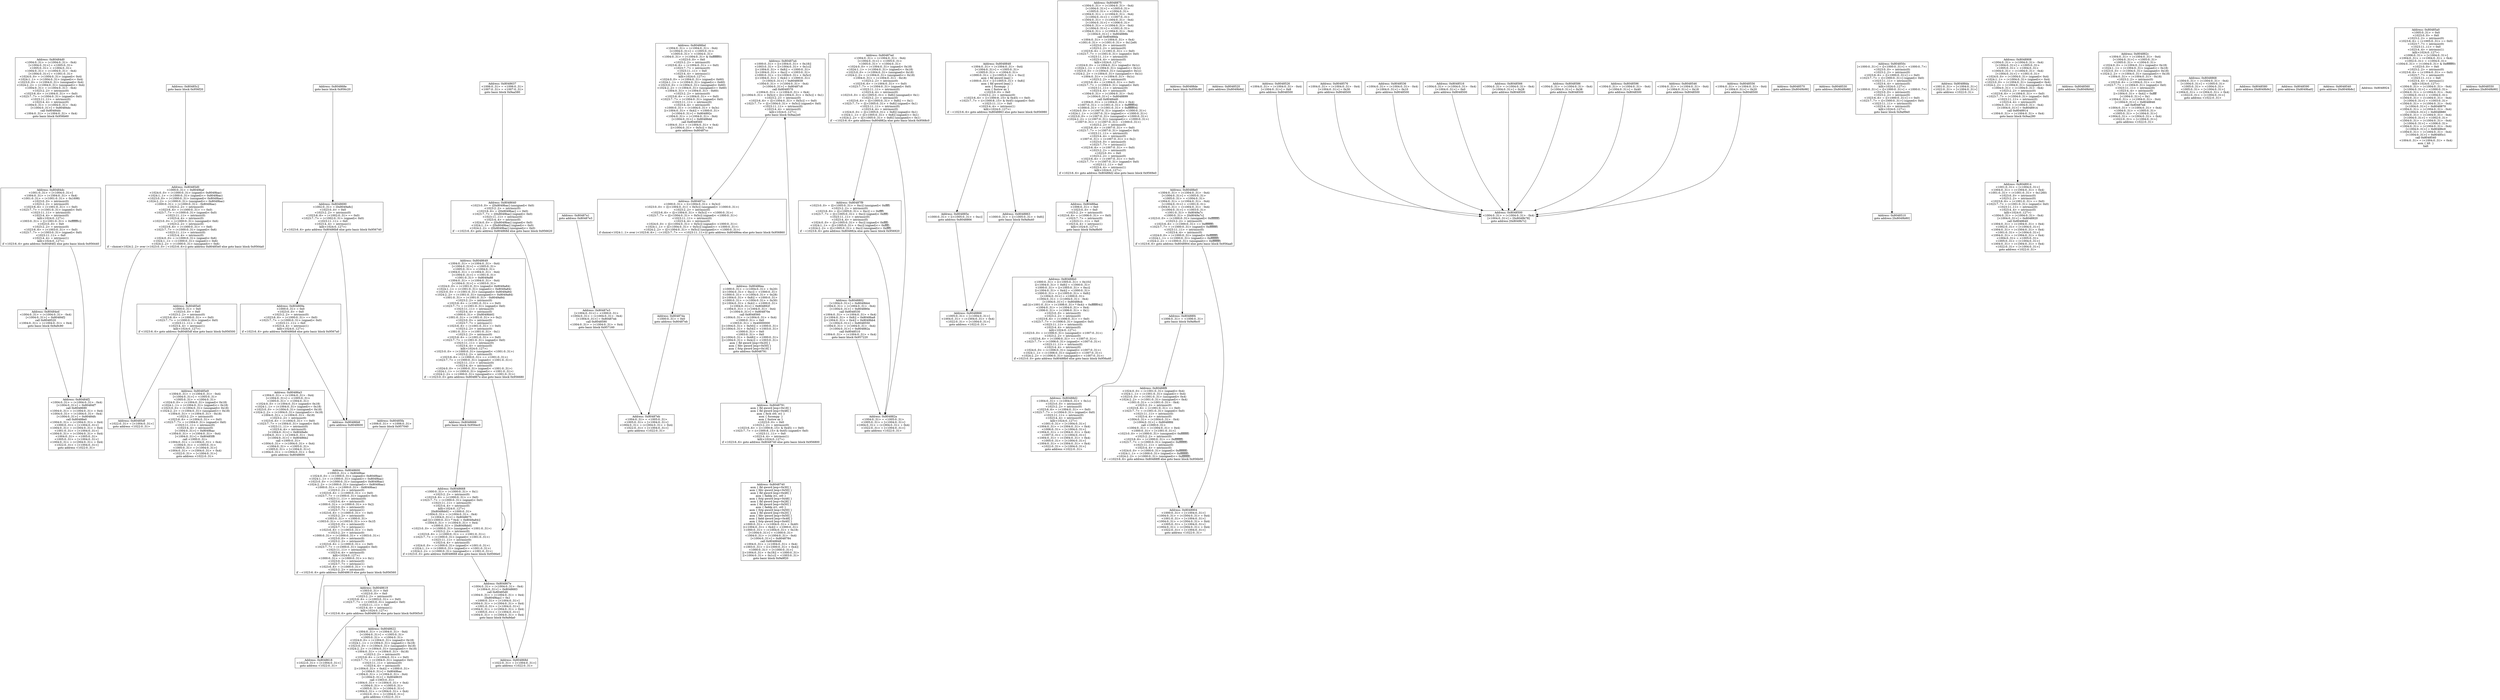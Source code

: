 digraph Program0x947830 {
basicBlock0x9563e0 [shape=box,label="Address: 0x80484d0\n<1004:0..31> = (<1004:0..31> - 0x4)\n[<1004:0..31>] = <1005:0..31>\n<1005:0..31> = <1004:0..31>\n<1004:0..31> = (<1004:0..31> - 0x4)\n[<1004:0..31>] = <1001:0..31>\n<1024:0..0> = (<1004:0..31> (signed)< 0x4)\n<1024:1..1> = (<1004:0..31> (signed)<= 0x4)\n<1023:0..0> = (<1004:0..31> (unsigned)< 0x4)\n<1024:2..2> = (<1004:0..31> (unsigned)<= 0x4)\n<1004:0..31> = (<1004:0..31> - 0x4)\n<1023:2..2> = intrinsic(0)\n<1023:6..6> = (<1004:0..31> == 0x0)\n<1023:7..7> = (<1004:0..31> (signed)< 0x0)\n<1023:11..11> = intrinsic(0)\n<1023:4..4> = intrinsic(0)\n<1004:0..31> = (<1004:0..31> - 0x4)\n[<1004:0..31>] = 0x80484dc\ncall 0x80484dc\n<1004:0..31> = (<1004:0..31> + 0x4)\ngoto basic block 0x956b60\n"];
basicBlock0x956440 [shape=box,label="Address: 0x80484ed\n<1004:0..31> = (<1004:0..31> - 0x4)\n[<1004:0..31>] = 0x80484f2\ncall 0x8048520\n<1004:0..31> = (<1004:0..31> + 0x4)\ngoto basic block 0x9a9c80\n"];
basicBlock0x9564a0 [shape=box,label="Address: 0x80485df\n<1022:0..31> = [<1004:0..31>]\ngoto address <1022:0..31>\n"];
basicBlock0x956500 [shape=box,label="Address: 0x80485e9\n<1004:0..31> = (<1004:0..31> - 0x4)\n[<1004:0..31>] = <1005:0..31>\n<1005:0..31> = <1004:0..31>\n<1024:0..0> = (<1004:0..31> (signed)< 0x18)\n<1024:1..1> = (<1004:0..31> (signed)<= 0x18)\n<1023:0..0> = (<1004:0..31> (unsigned)< 0x18)\n<1024:2..2> = (<1004:0..31> (unsigned)<= 0x18)\n<1004:0..31> = (<1004:0..31> - 0x18)\n<1023:2..2> = intrinsic(0)\n<1023:6..6> = (<1004:0..31> == 0x0)\n<1023:7..7> = (<1004:0..31> (signed)< 0x0)\n<1023:11..11> = intrinsic(0)\n<1023:4..4> = intrinsic(0)\n[<1004:0..31>] = 0x8049bac\n<1004:0..31> = (<1004:0..31> - 0x4)\n[<1004:0..31>] = 0x80485f8\ncall <1000:0..31>\n<1004:0..31> = (<1004:0..31> + 0x4)\n<1004:0..31> = <1005:0..31>\n<1005:0..31> = [<1004:0..31>]\n<1004:0..31> = (<1004:0..31> + 0x4)\n<1022:0..31> = [<1004:0..31>]\ngoto address <1022:0..31>\n"];
basicBlock0x956560 [shape=box,label="Address: 0x8048618\n<1022:0..31> = [<1004:0..31>]\ngoto address <1022:0..31>\n"];
basicBlock0x9565c0 [shape=box,label="Address: 0x8048622\n<1004:0..31> = (<1004:0..31> - 0x4)\n[<1004:0..31>] = <1005:0..31>\n<1005:0..31> = <1004:0..31>\n<1024:0..0> = (<1004:0..31> (signed)< 0x18)\n<1024:1..1> = (<1004:0..31> (signed)<= 0x18)\n<1023:0..0> = (<1004:0..31> (unsigned)< 0x18)\n<1024:2..2> = (<1004:0..31> (unsigned)<= 0x18)\n<1004:0..31> = (<1004:0..31> - 0x18)\n<1023:2..2> = intrinsic(0)\n<1023:6..6> = (<1004:0..31> == 0x0)\n<1023:7..7> = (<1004:0..31> (signed)< 0x0)\n<1023:11..11> = intrinsic(0)\n<1023:4..4> = intrinsic(0)\n[(<1004:0..31> + 0x4)] = <1000:0..31>\n[<1004:0..31>] = 0x8049bac\n<1004:0..31> = (<1004:0..31> - 0x4)\n[<1004:0..31>] = 0x8048635\ncall <1003:0..31>\n<1004:0..31> = (<1004:0..31> + 0x4)\n<1004:0..31> = <1005:0..31>\n<1005:0..31> = [<1004:0..31>]\n<1004:0..31> = (<1004:0..31> + 0x4)\n<1022:0..31> = [<1004:0..31>]\ngoto address <1022:0..31>\n"];
basicBlock0x956620 [shape=box,label="Address: 0x8048649\n<1004:0..31> = (<1004:0..31> - 0x4)\n[<1004:0..31>] = <1005:0..31>\n<1005:0..31> = <1004:0..31>\n<1004:0..31> = (<1004:0..31> - 0x4)\n[<1004:0..31>] = <1001:0..31>\n<1001:0..31> = 0x8049a88\n<1004:0..31> = (<1004:0..31> - 0x4)\n[<1004:0..31>] = <1003:0..31>\n<1024:0..0> = (<1001:0..31> (signed)< 0x8049a84)\n<1024:1..1> = (<1001:0..31> (signed)<= 0x8049a84)\n<1023:0..0> = (<1001:0..31> (unsigned)< 0x8049a84)\n<1024:2..2> = (<1001:0..31> (unsigned)<= 0x8049a84)\n<1001:0..31> = (<1001:0..31> - 0x8049a84)\n<1023:2..2> = intrinsic(0)\n<1023:6..6> = (<1001:0..31> == 0x0)\n<1023:7..7> = (<1001:0..31> (signed)< 0x0)\n<1023:11..11> = intrinsic(0)\n<1023:4..4> = intrinsic(0)\n<1000:0..31> = [0x8049bb0]\n<1001:0..31> = (<1001:0..31> >> 0x2)\n<1023:0..0> = intrinsic(0)\n<1023:7..7> = intrinsic(1)\n<1023:6..6> = (<1001:0..31> == 0x0)\n<1023:2..2> = intrinsic(0)\n<1001:0..31> = (<1001:0..31> - 0x1)\n<1023:2..2> = intrinsic(0)\n<1023:6..6> = (<1001:0..31> == 0x0)\n<1023:7..7> = (<1001:0..31> (signed)< 0x0)\n<1023:11..11> = intrinsic(0)\n<1023:4..4> = intrinsic(0)\nkill(<1024:0..127>)\n<1023:0..0> = (<1000:0..31> (unsigned)< <1001:0..31>)\n<1023:2..2> = intrinsic(0)\n<1023:6..6> = (<1000:0..31> == <1001:0..31>)\n<1023:7..7> = (<1000:0..31> (signed)< <1001:0..31>)\n<1023:11..11> = intrinsic(0)\n<1023:4..4> = intrinsic(0)\n<1024:0..0> = (<1000:0..31> (signed)< <1001:0..31>)\n<1024:1..1> = (<1000:0..31> (signed)<= <1001:0..31>)\n<1024:2..2> = (<1000:0..31> (unsigned)<= <1001:0..31>)\nif ~<1023:0..0> goto address 0x804867e else goto basic block 0x956680\n"];
basicBlock0x956680 [shape=box,label="Address: 0x8048666\ngoto basic block 0x956ec0\n"];
basicBlock0x9566e0 [shape=box,label="Address: 0x804867e\n<1004:0..31> = (<1004:0..31> - 0x4)\n[<1004:0..31>] = 0x8048683\ncall 0x80485d0\n<1004:0..31> = (<1004:0..31> + 0x4)\n[0x8049bac] = 0x1\n<1000:0..31> = [<1004:0..31>]\n<1004:0..31> = (<1004:0..31> + 0x4)\n<1001:0..31> = [<1004:0..31>]\n<1004:0..31> = (<1004:0..31> + 0x4)\n<1005:0..31> = [<1004:0..31>]\n<1004:0..31> = (<1004:0..31> + 0x4)\ngoto basic block 0x9a9da0\n"];
basicBlock0x956740 [shape=box,label="Address: 0x804869a\n<1000:0..31> = 0x0\n<1023:0..0> = 0x0\n<1023:2..2> = intrinsic(0)\n<1023:6..6> = (<1000:0..31> == 0x0)\n<1023:7..7> = (<1000:0..31> (signed)< 0x0)\n<1023:11..11> = 0x0\n<1023:4..4> = intrinsic(1)\nkill(<1024:0..127>)\nif <1023:6..6> goto address 0x80486b8 else goto basic block 0x9567a0\n"];
basicBlock0x9567a0 [shape=box,label="Address: 0x80486a3\n<1004:0..31> = (<1004:0..31> - 0x4)\n[<1004:0..31>] = <1005:0..31>\n<1005:0..31> = <1004:0..31>\n<1024:0..0> = (<1004:0..31> (signed)< 0x18)\n<1024:1..1> = (<1004:0..31> (signed)<= 0x18)\n<1023:0..0> = (<1004:0..31> (unsigned)< 0x18)\n<1024:2..2> = (<1004:0..31> (unsigned)<= 0x18)\n<1004:0..31> = (<1004:0..31> - 0x18)\n<1023:2..2> = intrinsic(0)\n<1023:6..6> = (<1004:0..31> == 0x0)\n<1023:7..7> = (<1004:0..31> (signed)< 0x0)\n<1023:11..11> = intrinsic(0)\n<1023:4..4> = intrinsic(0)\n[<1004:0..31>] = 0x8049a8c\n<1004:0..31> = (<1004:0..31> - 0x4)\n[<1004:0..31>] = 0x80486b2\ncall <1000:0..31>\n<1004:0..31> = (<1004:0..31> + 0x4)\n<1004:0..31> = <1005:0..31>\n<1005:0..31> = [<1004:0..31>]\n<1004:0..31> = (<1004:0..31> + 0x4)\ngoto address 0x8048600\n"];
basicBlock0x956800 [shape=box,label="Address: 0x80487a4\n<1000:0..31> = [(<1004:0..31> + 0x18)]\n<1003:0..31> = [(<1004:0..31> + 0x1c)]\n[(<1004:0..31> + 0x8)] = <1000:0..31>\n[(<1004:0..31> + 0xc)] = <1003:0..31>\n<1000:0..31> = [(<1004:0..31> + 0x5c)]\n[(<1004:0..31> + 0x4)] = <1000:0..31>\n[<1004:0..31>] = 0x8048939\n<1004:0..31> = (<1004:0..31> - 0x4)\n[<1004:0..31>] = 0x80487c8\ncall 0x8048570\n<1004:0..31> = (<1004:0..31> + 0x4)\n[(<1004:0..31> + 0x5c)] = ([(<1004:0..31> + 0x5c)] + 0x1)\n<1023:2..2> = intrinsic(0)\n<1023:6..6> = ([(<1004:0..31> + 0x5c)] == 0x0)\n<1023:7..7> = ([(<1004:0..31> + 0x5c)] (signed)< 0x0)\n<1023:11..11> = intrinsic(0)\n<1023:4..4> = intrinsic(0)\nkill(<1024:0..127>)\ngoto basic block 0x9aa2e0\n"];
basicBlock0x956860 [shape=box,label="Address: 0x80487da\n<1000:0..31> = 0x0\ngoto address 0x80487eb\n"];
basicBlock0x9568c0 [shape=box,label="Address: 0x80487f9\n<1023:0..0> = ([(<1005:0..31> + 0xc)] (unsigned)< 0xffff)\n<1023:2..2> = intrinsic(0)\n<1023:6..6> = ([(<1005:0..31> + 0xc)] == 0xffff)\n<1023:7..7> = ([(<1005:0..31> + 0xc)] (signed)< 0xffff)\n<1023:11..11> = intrinsic(0)\n<1023:4..4> = intrinsic(0)\n<1024:0..0> = ([(<1005:0..31> + 0xc)] (signed)< 0xffff)\n<1024:1..1> = ([(<1005:0..31> + 0xc)] (signed)<= 0xffff)\n<1024:2..2> = ([(<1005:0..31> + 0xc)] (unsigned)<= 0xffff)\nif ~<1023:6..6> goto address 0x804882a else goto basic block 0x956920\n"];
basicBlock0x956920 [shape=box,label="Address: 0x8048802\n[<1004:0..31>] = 0x8049bb4\n<1004:0..31> = (<1004:0..31> - 0x4)\n[<1004:0..31>] = 0x804880e\ncall 0x8048530\n<1004:0..31> = (<1004:0..31> + 0x4)\n[(<1004:0..31> + 0x8)] = 0x8049ba8\n[(<1004:0..31> + 0x4)] = 0x8049bb4\n[<1004:0..31>] = 0x8048550\n<1004:0..31> = (<1004:0..31> - 0x4)\n[<1004:0..31>] = 0x804882a\ncall 0x8048510\n<1004:0..31> = (<1004:0..31> + 0x4)\ngoto basic block 0x957220\n"];
basicBlock0x956980 [shape=box,label="Address: 0x804885e\n<1000:0..31> = [(<1005:0..31> + 0xc)]\ngoto address 0x8048866\n"];
basicBlock0x9569e0 [shape=box,label="Address: 0x80488ae\n<1006:0..31> = 0x0\n<1023:0..0> = 0x0\n<1023:2..2> = intrinsic(0)\n<1023:6..6> = (<1006:0..31> == 0x0)\n<1023:7..7> = intrinsic(0)\n<1023:11..11> = 0x0\n<1023:4..4> = intrinsic(1)\nkill(<1024:0..127>)\ngoto basic block 0x9a9b00\n"];
basicBlock0x956a40 [shape=box,label="Address: 0x80488d2\n<1004:0..31> = (<1004:0..31> + 0x1c)\n<1023:0..0> = intrinsic(0)\n<1023:2..2> = intrinsic(0)\n<1023:6..6> = (<1004:0..31> == 0x0)\n<1023:7..7> = (<1004:0..31> (signed)< 0x0)\n<1023:11..11> = intrinsic(0)\n<1023:4..4> = intrinsic(0)\nkill(<1024:0..127>)\n<1001:0..31> = [<1004:0..31>]\n<1004:0..31> = (<1004:0..31> + 0x4)\n<1006:0..31> = [<1004:0..31>]\n<1004:0..31> = (<1004:0..31> + 0x4)\n<1007:0..31> = [<1004:0..31>]\n<1004:0..31> = (<1004:0..31> + 0x4)\n<1005:0..31> = [<1004:0..31>]\n<1004:0..31> = (<1004:0..31> + 0x4)\n<1022:0..31> = [<1004:0..31>]\ngoto address <1022:0..31>\n"];
basicBlock0x956aa0 [shape=box,label="Address: 0x80488f4\n<1006:0..31> = <1006:0..31>\ngoto basic block 0x9a9bc0\n"];
basicBlock0x956b00 [shape=box,label="Address: 0x8048904\n<1000:0..31> = [<1004:0..31>]\n<1004:0..31> = (<1004:0..31> + 0x4)\n<1001:0..31> = [<1004:0..31>]\n<1004:0..31> = (<1004:0..31> + 0x4)\n<1005:0..31> = [<1004:0..31>]\n<1004:0..31> = (<1004:0..31> + 0x4)\n<1022:0..31> = [<1004:0..31>]\ngoto address <1022:0..31>\n"];
basicBlock0x956b60 [shape=box,label="Address: 0x80484dc\n<1001:0..31> = [<1004:0..31>]\n<1004:0..31> = (<1004:0..31> + 0x4)\n<1001:0..31> = (<1001:0..31> + 0x1698)\n<1023:0..0> = intrinsic(0)\n<1023:2..2> = intrinsic(0)\n<1023:6..6> = (<1001:0..31> == 0x0)\n<1023:7..7> = (<1001:0..31> (signed)< 0x0)\n<1023:11..11> = intrinsic(0)\n<1023:4..4> = intrinsic(0)\nkill(<1024:0..127>)\n<1003:0..31> = [(<1001:0..31> + 0xfffffffc)]\n<1023:0..0> = 0x0\n<1023:2..2> = intrinsic(0)\n<1023:6..6> = (<1003:0..31> == 0x0)\n<1023:7..7> = (<1003:0..31> (signed)< 0x0)\n<1023:11..11> = 0x0\n<1023:4..4> = intrinsic(1)\nkill(<1024:0..127>)\nif <1023:6..6> goto address 0x80484f2 else goto basic block 0x956440\n"];
basicBlock0x956bc0 [shape=box,label="Address: 0x8048520\ngoto address [0x8049b84]\n"];
basicBlock0x956c20 [shape=box,label="Address: 0x8048690\n<1002:0..31> = [0x8049a8c]\n<1023:0..0> = 0x0\n<1023:2..2> = intrinsic(0)\n<1023:6..6> = (<1002:0..31> == 0x0)\n<1023:7..7> = (<1002:0..31> (signed)< 0x0)\n<1023:11..11> = 0x0\n<1023:4..4> = intrinsic(1)\nkill(<1024:0..127>)\nif <1023:6..6> goto address 0x80486b8 else goto basic block 0x956740\n"];
basicBlock0x956c80 [shape=box,label="Address: 0x80488e0\n<1004:0..31> = (<1004:0..31> - 0x4)\n[<1004:0..31>] = <1005:0..31>\n<1005:0..31> = <1004:0..31>\n<1004:0..31> = (<1004:0..31> - 0x4)\n[<1004:0..31>] = <1001:0..31>\n<1004:0..31> = (<1004:0..31> - 0x4)\n[<1004:0..31>] = <1003:0..31>\n<1001:0..31> = 0x8049a7c\n<1000:0..31> = [0x8049a7c]\n<1023:0..0> = (<1000:0..31> (unsigned)< 0xffffffff)\n<1023:2..2> = intrinsic(0)\n<1023:6..6> = (<1000:0..31> == 0xffffffff)\n<1023:7..7> = (<1000:0..31> (signed)< 0xffffffff)\n<1023:11..11> = intrinsic(0)\n<1023:4..4> = intrinsic(0)\n<1024:0..0> = (<1000:0..31> (signed)< 0xffffffff)\n<1024:1..1> = (<1000:0..31> (signed)<= 0xffffffff)\n<1024:2..2> = (<1000:0..31> (unsigned)<= 0xffffffff)\nif <1023:6..6> goto address 0x8048904 else goto basic block 0x956aa0\n"];
basicBlock0x956ce0 [shape=box,label="Address: 0x8048500\n<1004:0..31> = (<1004:0..31> - 0x4)\n[<1004:0..31>] = [0x8049b78]\ngoto address [0x8049b7c]\n"];
basicBlock0x956d40 [shape=box,label="Address: 0x80485e0\n<1000:0..31> = 0x0\n<1023:0..0> = 0x0\n<1023:2..2> = intrinsic(0)\n<1023:6..6> = (<1000:0..31> == 0x0)\n<1023:7..7> = (<1000:0..31> (signed)< 0x0)\n<1023:11..11> = 0x0\n<1023:4..4> = intrinsic(1)\nkill(<1024:0..127>)\nif <1023:6..6> goto address 0x80485df else goto basic block 0x956500\n"];
basicBlock0x956da0 [shape=box,label="Address: 0x80485fa\n<1006:0..31> = <1006:0..31>\ngoto basic block 0x957040\n"];
basicBlock0x956e00 [shape=box,label="Address: 0x8048619\n<1003:0..31> = 0x0\n<1023:0..0> = 0x0\n<1023:2..2> = intrinsic(0)\n<1023:6..6> = (<1003:0..31> == 0x0)\n<1023:7..7> = (<1003:0..31> (signed)< 0x0)\n<1023:11..11> = 0x0\n<1023:4..4> = intrinsic(1)\nkill(<1024:0..127>)\nif <1023:6..6> goto address 0x8048618 else goto basic block 0x9565c0\n"];
basicBlock0x956e60 [shape=box,label="Address: 0x8048637\n<1006:0..31> = <1006:0..31>\n<1007:0..31> = <1007:0..31>\ngoto basic block 0x9aa580\n"];
basicBlock0x956ec0 [shape=box,label="Address: 0x8048668\n<1000:0..31> = (<1000:0..31> + 0x1)\n<1023:2..2> = intrinsic(0)\n<1023:6..6> = (<1000:0..31> == 0x0)\n<1023:7..7> = (<1000:0..31> (signed)< 0x0)\n<1023:11..11> = intrinsic(0)\n<1023:4..4> = intrinsic(0)\nkill(<1024:0..127>)\n[0x8049bb0] = <1000:0..31>\n<1004:0..31> = (<1004:0..31> - 0x4)\n[<1004:0..31>] = 0x8048675\ncall [((<1000:0..31> * 0x4) + 0x8049a84)]\n<1004:0..31> = (<1004:0..31> + 0x4)\n<1000:0..31> = [0x8049bb0]\n<1023:0..0> = (<1000:0..31> (unsigned)< <1001:0..31>)\n<1023:2..2> = intrinsic(0)\n<1023:6..6> = (<1000:0..31> == <1001:0..31>)\n<1023:7..7> = (<1000:0..31> (signed)< <1001:0..31>)\n<1023:11..11> = intrinsic(0)\n<1023:4..4> = intrinsic(0)\n<1024:0..0> = (<1000:0..31> (signed)< <1001:0..31>)\n<1024:1..1> = (<1000:0..31> (signed)<= <1001:0..31>)\n<1024:2..2> = (<1000:0..31> (unsigned)<= <1001:0..31>)\nif <1023:0..0> goto address 0x8048668 else goto basic block 0x9566e0\n"];
basicBlock0x956f20 [shape=box,label="Address: 0x80485d0\n<1000:0..31> = 0x8049baf\n<1024:0..0> = (<1000:0..31> (signed)< 0x8049bac)\n<1024:1..1> = (<1000:0..31> (signed)<= 0x8049bac)\n<1023:0..0> = (<1000:0..31> (unsigned)< 0x8049bac)\n<1024:2..2> = (<1000:0..31> (unsigned)<= 0x8049bac)\n<1000:0..31> = (<1000:0..31> - 0x8049bac)\n<1023:2..2> = intrinsic(0)\n<1023:6..6> = (<1000:0..31> == 0x0)\n<1023:7..7> = (<1000:0..31> (signed)< 0x0)\n<1023:11..11> = intrinsic(0)\n<1023:4..4> = intrinsic(0)\n<1023:0..0> = (<1000:0..31> (unsigned)< 0x6)\n<1023:2..2> = intrinsic(0)\n<1023:6..6> = (<1000:0..31> == 0x6)\n<1023:7..7> = (<1000:0..31> (signed)< 0x6)\n<1023:11..11> = intrinsic(0)\n<1023:4..4> = intrinsic(0)\n<1024:0..0> = (<1000:0..31> (signed)< 0x6)\n<1024:1..1> = (<1000:0..31> (signed)<= 0x6)\n<1024:2..2> = (<1000:0..31> (unsigned)<= 0x6)\nif ~choice(<1024:2..2> over (<1023:0..0> | <1023:6..6>)) goto address 0x80485e0 else goto basic block 0x9564a0\n"];
basicBlock0x956f80 [shape=box,label="Address: 0x804868e\ngoto basic block 0x956c20\n"];
basicBlock0x956fe0 [shape=box,label="Address: 0x80486b8\ngoto address 0x8048600\n"];
basicBlock0x957040 [shape=box,label="Address: 0x8048600\n<1000:0..31> = 0x8049bac\n<1024:0..0> = (<1000:0..31> (signed)< 0x8049bac)\n<1024:1..1> = (<1000:0..31> (signed)<= 0x8049bac)\n<1023:0..0> = (<1000:0..31> (unsigned)< 0x8049bac)\n<1024:2..2> = (<1000:0..31> (unsigned)<= 0x8049bac)\n<1000:0..31> = (<1000:0..31> - 0x8049bac)\n<1023:2..2> = intrinsic(0)\n<1023:6..6> = (<1000:0..31> == 0x0)\n<1023:7..7> = (<1000:0..31> (signed)< 0x0)\n<1023:11..11> = intrinsic(0)\n<1023:4..4> = intrinsic(0)\n<1000:0..31> = (<1000:0..31> >> 0x2)\n<1023:0..0> = intrinsic(0)\n<1023:7..7> = intrinsic(1)\n<1023:6..6> = (<1000:0..31> == 0x0)\n<1023:2..2> = intrinsic(0)\n<1003:0..31> = <1000:0..31>\n<1003:0..31> = (<1003:0..31> >>> 0x1f)\n<1023:0..0> = intrinsic(0)\n<1023:7..7> = intrinsic(1)\n<1023:6..6> = (<1003:0..31> == 0x0)\n<1023:2..2> = intrinsic(0)\n<1000:0..31> = (<1000:0..31> + <1003:0..31>)\n<1023:0..0> = intrinsic(0)\n<1023:2..2> = intrinsic(0)\n<1023:6..6> = (<1000:0..31> == 0x0)\n<1023:7..7> = (<1000:0..31> (signed)< 0x0)\n<1023:11..11> = intrinsic(0)\n<1023:4..4> = intrinsic(0)\nkill(<1024:0..127>)\n<1000:0..31> = (<1000:0..31> >> 0x1)\n<1023:0..0> = intrinsic(0)\n<1023:7..7> = intrinsic(1)\n<1023:6..6> = (<1000:0..31> == 0x0)\n<1023:2..2> = intrinsic(0)\nif ~<1023:6..6> goto address 0x8048619 else goto basic block 0x956560\n"];
basicBlock0x9570a0 [shape=box,label="Address: 0x8048570\ngoto address [0x8049b98]\n"];
basicBlock0x957100 [shape=box,label="Address: 0x80486ea\n<1000:0..31> = (<1004:0..31> + 0x20)\n[(<1004:0..31> + 0xc)] = <1000:0..31>\n<1000:0..31> = (<1004:0..31> + 0x28)\n[(<1004:0..31> + 0x8)] = <1000:0..31>\n<1000:0..31> = (<1004:0..31> + 0x30)\n[(<1004:0..31> + 0x4)] = <1000:0..31>\n[<1004:0..31>] = 0x804892f\n<1004:0..31> = (<1004:0..31> - 0x4)\n[<1004:0..31>] = 0x804870e\ncall 0x8048560\n<1004:0..31> = (<1004:0..31> + 0x4)\n<1000:0..31> = 0x0\n<1003:0..31> = 0x40000000\n[(<1004:0..31> + 0x50)] = <1000:0..31>\n[(<1004:0..31> + 0x54)] = <1003:0..31>\n<1000:0..31> = 0x0\n<1003:0..31> = 0x0\n[(<1004:0..31> + 0x48)] = <1000:0..31>\n[(<1004:0..31> + 0x4c)] = <1003:0..31>\nasm { fld qword [esp+0x20] }\nasm { fdiv qword [esp+0x50] }\nasm { fstp qword [esp+0x18] }\ngoto address 0x8048791\n"];
basicBlock0x957160 [shape=box,label="Address: 0x80487eb\n<1004:0..31> = <1005:0..31>\n<1005:0..31> = [<1004:0..31>]\n<1004:0..31> = (<1004:0..31> + 0x4)\n<1022:0..31> = [<1004:0..31>]\ngoto address <1022:0..31>\n"];
basicBlock0x9571c0 [shape=box,label="Address: 0x80487e1\ngoto address 0x80487e3\n"];
basicBlock0x957220 [shape=box,label="Address: 0x804882a\n<1004:0..31> = <1005:0..31>\n<1005:0..31> = [<1004:0..31>]\n<1004:0..31> = (<1004:0..31> + 0x4)\n<1022:0..31> = [<1004:0..31>]\ngoto address <1022:0..31>\n"];
basicBlock0x957280 [shape=box,label="Address: 0x8048530\ngoto address [0x8049b88]\n"];
basicBlock0x9a99e0 [shape=box,label="Address: 0x8048510\ngoto address [0x8049b80]\n"];
basicBlock0x9a9a40 [shape=box,label="Address: 0x8048866\n<1005:0..31> = [<1004:0..31>]\n<1004:0..31> = (<1004:0..31> + 0x4)\n<1022:0..31> = [<1004:0..31>]\ngoto address <1022:0..31>\n"];
basicBlock0x9a9aa0 [shape=box,label="Address: 0x8048863\n<1000:0..31> = [(<1005:0..31> + 0x8)]\ngoto basic block 0x9a9a40\n"];
basicBlock0x9a9b00 [shape=box,label="Address: 0x80488b0\n<1000:0..31> = [(<1005:0..31> + 0x10)]\n[(<1004:0..31> + 0x8)] = <1000:0..31>\n<1000:0..31> = [(<1005:0..31> + 0xc)]\n[(<1004:0..31> + 0x4)] = <1000:0..31>\n<1000:0..31> = [(<1005:0..31> + 0x8)]\n[<1004:0..31>] = <1000:0..31>\n<1004:0..31> = (<1004:0..31> - 0x4)\n[<1004:0..31>] = 0x80488cb\ncall [((<1001:0..31> + (<1006:0..31> * 0x4)) + 0xffffff04)]\n<1004:0..31> = (<1004:0..31> + 0x4)\n<1006:0..31> = (<1006:0..31> + 0x1)\n<1023:0..0> = intrinsic(0)\n<1023:2..2> = intrinsic(0)\n<1023:6..6> = (<1006:0..31> == 0x0)\n<1023:7..7> = (<1006:0..31> (signed)< 0x0)\n<1023:11..11> = intrinsic(0)\n<1023:4..4> = intrinsic(0)\nkill(<1024:0..127>)\n<1023:0..0> = (<1006:0..31> (unsigned)< <1007:0..31>)\n<1023:2..2> = intrinsic(0)\n<1023:6..6> = (<1006:0..31> == <1007:0..31>)\n<1023:7..7> = (<1006:0..31> (signed)< <1007:0..31>)\n<1023:11..11> = intrinsic(0)\n<1023:4..4> = intrinsic(0)\n<1024:0..0> = (<1006:0..31> (signed)< <1007:0..31>)\n<1024:1..1> = (<1006:0..31> (signed)<= <1007:0..31>)\n<1024:2..2> = (<1006:0..31> (unsigned)<= <1007:0..31>)\nif <1023:0..0> goto address 0x80488b0 else goto basic block 0x956a40\n"];
basicBlock0x9a9b60 [shape=box,label="Address: 0x80488da\n<1001:0..31> = [<1004:0..31>]\n<1022:0..31> = [<1004:0..31>]\ngoto address <1022:0..31>\n"];
basicBlock0x9a9bc0 [shape=box,label="Address: 0x80488f8\n<1024:0..0> = (<1001:0..31> (signed)< 0x4)\n<1024:1..1> = (<1001:0..31> (signed)<= 0x4)\n<1023:0..0> = (<1001:0..31> (unsigned)< 0x4)\n<1024:2..2> = (<1001:0..31> (unsigned)<= 0x4)\n<1001:0..31> = (<1001:0..31> - 0x4)\n<1023:2..2> = intrinsic(0)\n<1023:6..6> = (<1001:0..31> == 0x0)\n<1023:7..7> = (<1001:0..31> (signed)< 0x0)\n<1023:11..11> = intrinsic(0)\n<1023:4..4> = intrinsic(0)\n<1004:0..31> = (<1004:0..31> - 0x4)\n[<1004:0..31>] = 0x80488fd\ncall <1000:0..31>\n<1004:0..31> = (<1004:0..31> + 0x4)\n<1000:0..31> = [<1001:0..31>]\n<1023:0..0> = (<1000:0..31> (unsigned)< 0xffffffff)\n<1023:2..2> = intrinsic(0)\n<1023:6..6> = (<1000:0..31> == 0xffffffff)\n<1023:7..7> = (<1000:0..31> (signed)< 0xffffffff)\n<1023:11..11> = intrinsic(0)\n<1023:4..4> = intrinsic(0)\n<1024:0..0> = (<1000:0..31> (signed)< 0xffffffff)\n<1024:1..1> = (<1000:0..31> (signed)<= 0xffffffff)\n<1024:2..2> = (<1000:0..31> (unsigned)<= 0xffffffff)\nif ~<1023:6..6> goto address 0x80488f8 else goto basic block 0x956b00\n"];
basicBlock0x9a9c20 [shape=box,label="Address: 0x8048908\n<1004:0..31> = (<1004:0..31> - 0x4)\n[<1004:0..31>] = <1005:0..31>\n<1005:0..31> = <1004:0..31>\n<1004:0..31> = (<1004:0..31> - 0x4)\n[<1004:0..31>] = <1001:0..31>\n<1024:0..0> = (<1004:0..31> (signed)< 0x4)\n<1024:1..1> = (<1004:0..31> (signed)<= 0x4)\n<1023:0..0> = (<1004:0..31> (unsigned)< 0x4)\n<1024:2..2> = (<1004:0..31> (unsigned)<= 0x4)\n<1004:0..31> = (<1004:0..31> - 0x4)\n<1023:2..2> = intrinsic(0)\n<1023:6..6> = (<1004:0..31> == 0x0)\n<1023:7..7> = (<1004:0..31> (signed)< 0x0)\n<1023:11..11> = intrinsic(0)\n<1023:4..4> = intrinsic(0)\n<1004:0..31> = (<1004:0..31> - 0x4)\n[<1004:0..31>] = 0x8048914\ncall 0x8048914\n<1004:0..31> = (<1004:0..31> + 0x4)\ngoto basic block 0x9aa280\n"];
basicBlock0x9a9c80 [shape=box,label="Address: 0x80484f2\n<1004:0..31> = (<1004:0..31> - 0x4)\n[<1004:0..31>] = 0x80484f7\ncall 0x8048690\n<1004:0..31> = (<1004:0..31> + 0x4)\n<1004:0..31> = (<1004:0..31> - 0x4)\n[<1004:0..31>] = 0x80484fc\ncall 0x80488e0\n<1004:0..31> = (<1004:0..31> + 0x4)\n<1000:0..31> = [<1004:0..31>]\n<1004:0..31> = (<1004:0..31> + 0x4)\n<1001:0..31> = [<1004:0..31>]\n<1004:0..31> = (<1004:0..31> + 0x4)\n<1004:0..31> = <1005:0..31>\n<1005:0..31> = [<1004:0..31>]\n<1004:0..31> = (<1004:0..31> + 0x4)\n<1022:0..31> = [<1004:0..31>]\ngoto address <1022:0..31>\n"];
basicBlock0x9a9ce0 [shape=box,label="Address: 0x8048526\n<1004:0..31> = (<1004:0..31> - 0x4)\n[<1004:0..31>] = 0x8\ngoto address 0x8048500\n"];
basicBlock0x9a9d40 [shape=box,label="Address: 0x804850c\n[<1000:0..31>] = ([<1000:0..31>] + <1000:0..7>)\n<1023:0..0> = intrinsic(0)\n<1023:2..2> = intrinsic(0)\n<1023:6..6> = ([<1000:0..31>] == 0x0)\n<1023:7..7> = ([<1000:0..31>] (signed)< 0x0)\n<1023:11..11> = intrinsic(0)\n<1023:4..4> = intrinsic(0)\nkill(<1024:0..127>)\n[<1000:0..31>] = ([<1000:0..31>] + <1000:0..7>)\n<1023:0..0> = intrinsic(0)\n<1023:2..2> = intrinsic(0)\n<1023:6..6> = ([<1000:0..31>] == 0x0)\n<1023:7..7> = ([<1000:0..31>] (signed)< 0x0)\n<1023:11..11> = intrinsic(0)\n<1023:4..4> = intrinsic(0)\nkill(<1024:0..127>)\ngoto basic block 0x9a99e0\n"];
basicBlock0x9a9da0 [shape=box,label="Address: 0x804868d\n<1022:0..31> = [<1004:0..31>]\ngoto address <1022:0..31>\n"];
basicBlock0x9a9e00 [shape=box,label="Address: 0x80486bd\n<1004:0..31> = (<1004:0..31> - 0x4)\n[<1004:0..31>] = <1005:0..31>\n<1005:0..31> = <1004:0..31>\n<1004:0..31> = (<1004:0..31> & 0xfffffff0)\n<1023:0..0> = 0x0\n<1023:2..2> = intrinsic(0)\n<1023:6..6> = (<1004:0..31> == 0x0)\n<1023:7..7> = intrinsic(0)\n<1023:11..11> = 0x0\n<1023:4..4> = intrinsic(1)\nkill(<1024:0..127>)\n<1024:0..0> = (<1004:0..31> (signed)< 0x60)\n<1024:1..1> = (<1004:0..31> (signed)<= 0x60)\n<1023:0..0> = (<1004:0..31> (unsigned)< 0x60)\n<1024:2..2> = (<1004:0..31> (unsigned)<= 0x60)\n<1004:0..31> = (<1004:0..31> - 0x60)\n<1023:2..2> = intrinsic(0)\n<1023:6..6> = (<1004:0..31> == 0x0)\n<1023:7..7> = (<1004:0..31> (signed)< 0x0)\n<1023:11..11> = intrinsic(0)\n<1023:4..4> = intrinsic(0)\n<1000:0..31> = (<1004:0..31> + 0x3c)\n[(<1004:0..31> + 0x4)] = <1000:0..31>\n[<1004:0..31>] = 0x804892c\n<1004:0..31> = (<1004:0..31> - 0x4)\n[<1004:0..31>] = 0x80486dd\ncall 0x8048560\n<1004:0..31> = (<1004:0..31> + 0x4)\n[(<1004:0..31> + 0x5c)] = 0x1\ngoto address 0x80487cc\n"];
basicBlock0x9a9e60 [shape=box,label="Address: 0x8048576\n<1004:0..31> = (<1004:0..31> - 0x4)\n[<1004:0..31>] = 0x30\ngoto address 0x8048500\n"];
basicBlock0x9a9ec0 [shape=box,label="Address: 0x8048560\ngoto address [0x8049b94]\n"];
basicBlock0x9a9f20 [shape=box,label="Address: 0x8048791\nasm { fld qword [esp+0x18] }\nasm { fld qword [esp+0x48] }\nasm { fxch st0, st1 }\nasm { fucompp  }\nasm { fnstsw ax }\n<1023:0..0> = 0x0\n<1023:2..2> = intrinsic(0)\n<1023:6..6> = ((<1000:8..15> & 0x45) == 0x0)\n<1023:7..7> = ((<1000:8..15> & 0x45) (signed)< 0x0)\n<1023:11..11> = 0x0\n<1023:4..4> = intrinsic(1)\nkill(<1024:0..127>)\nif <1023:6..6> goto address 0x8048740 else goto basic block 0x956800\n"];
basicBlock0x9a9f80 [shape=box,label="Address: 0x8048740\nasm { fld qword [esp+0x30] }\nasm { fdiv qword [esp+0x50] }\nasm { fld qword [esp+0x48] }\nasm { faddp st1, st0 }\nasm { fstp qword [esp+0x48] }\nasm { fld qword [esp+0x28] }\nasm { fld qword [esp+0x50] }\nasm { faddp st1, st0 }\nasm { fstp qword [esp+0x50] }\nasm { fld qword [esp+0x20] }\nasm { fdiv qword [esp+0x50] }\nasm { fadd qword [esp+0x48] }\nasm { fstp qword [esp+0x40] }\n<1000:0..31> = (<1004:0..31> + 0x40)\n[(<1004:0..31> + 0x4)] = <1000:0..31>\n<1000:0..31> = (<1004:0..31> + 0x18)\n[<1004:0..31>] = <1000:0..31>\n<1004:0..31> = (<1004:0..31> - 0x4)\n[<1004:0..31>] = 0x8048784\ncall 0x8048848\n<1004:0..31> = (<1004:0..31> + 0x4)\n<1003:0..31> = [(<1000:0..31> + 0x4)]\n<1000:0..31> = [<1000:0..31>]\n[(<1004:0..31> + 0x18)] = <1000:0..31>\n[(<1004:0..31> + 0x1c)] = <1003:0..31>\ngoto basic block 0x9a9f20\n"];
basicBlock0x9a9fe0 [shape=box,label="Address: 0x80487ed\n<1004:0..31> = (<1004:0..31> - 0x4)\n[<1004:0..31>] = <1005:0..31>\n<1005:0..31> = <1004:0..31>\n<1024:0..0> = (<1004:0..31> (signed)< 0x18)\n<1024:1..1> = (<1004:0..31> (signed)<= 0x18)\n<1023:0..0> = (<1004:0..31> (unsigned)< 0x18)\n<1024:2..2> = (<1004:0..31> (unsigned)<= 0x18)\n<1004:0..31> = (<1004:0..31> - 0x18)\n<1023:2..2> = intrinsic(0)\n<1023:6..6> = (<1004:0..31> == 0x0)\n<1023:7..7> = (<1004:0..31> (signed)< 0x0)\n<1023:11..11> = intrinsic(0)\n<1023:4..4> = intrinsic(0)\n<1023:0..0> = ([(<1005:0..31> + 0x8)] (unsigned)< 0x1)\n<1023:2..2> = intrinsic(0)\n<1023:6..6> = ([(<1005:0..31> + 0x8)] == 0x1)\n<1023:7..7> = ([(<1005:0..31> + 0x8)] (signed)< 0x1)\n<1023:11..11> = intrinsic(0)\n<1023:4..4> = intrinsic(0)\n<1024:0..0> = ([(<1005:0..31> + 0x8)] (signed)< 0x1)\n<1024:1..1> = ([(<1005:0..31> + 0x8)] (signed)<= 0x1)\n<1024:2..2> = ([(<1005:0..31> + 0x8)] (unsigned)<= 0x1)\nif ~<1023:6..6> goto address 0x804882a else goto basic block 0x9568c0\n"];
basicBlock0x9aa040 [shape=box,label="Address: 0x80487e3\n[<1004:0..31>] = <1000:0..31>\n<1004:0..31> = (<1004:0..31> - 0x4)\n[<1004:0..31>] = 0x80487eb\ncall 0x8048590\n<1004:0..31> = (<1004:0..31> + 0x4)\ngoto basic block 0x957160\n"];
basicBlock0x9aa0a0 [shape=box,label="Address: 0x804882c\n<1004:0..31> = (<1004:0..31> - 0x4)\n[<1004:0..31>] = <1005:0..31>\n<1005:0..31> = <1004:0..31>\n<1024:0..0> = (<1004:0..31> (signed)< 0x18)\n<1024:1..1> = (<1004:0..31> (signed)<= 0x18)\n<1023:0..0> = (<1004:0..31> (unsigned)< 0x18)\n<1024:2..2> = (<1004:0..31> (unsigned)<= 0x18)\n<1004:0..31> = (<1004:0..31> - 0x18)\n<1023:2..2> = intrinsic(0)\n<1023:6..6> = (<1004:0..31> == 0x0)\n<1023:7..7> = (<1004:0..31> (signed)< 0x0)\n<1023:11..11> = intrinsic(0)\n<1023:4..4> = intrinsic(0)\n[(<1004:0..31> + 0x4)] = 0xffff\n[<1004:0..31>] = 0x1\n<1004:0..31> = (<1004:0..31> - 0x4)\n[<1004:0..31>] = 0x8048846\ncall 0x80487ed\n<1004:0..31> = (<1004:0..31> + 0x4)\n<1004:0..31> = <1005:0..31>\n<1005:0..31> = [<1004:0..31>]\n<1004:0..31> = (<1004:0..31> + 0x4)\n<1022:0..31> = [<1004:0..31>]\ngoto address <1022:0..31>\n"];
basicBlock0x9aa100 [shape=box,label="Address: 0x8048536\n<1004:0..31> = (<1004:0..31> - 0x4)\n[<1004:0..31>] = 0x10\ngoto address 0x8048500\n"];
basicBlock0x9aa160 [shape=box,label="Address: 0x8048516\n<1004:0..31> = (<1004:0..31> - 0x4)\n[<1004:0..31>] = 0x0\ngoto address 0x8048500\n"];
basicBlock0x9aa1c0 [shape=box,label="Address: 0x8048868\n<1004:0..31> = (<1004:0..31> - 0x4)\n[<1004:0..31>] = <1005:0..31>\n<1005:0..31> = <1004:0..31>\n<1005:0..31> = [<1004:0..31>]\n<1004:0..31> = (<1004:0..31> + 0x4)\n<1022:0..31> = [<1004:0..31>]\ngoto address <1022:0..31>\n"];
basicBlock0x9aa220 [shape=box,label="Address: 0x80488de\ngoto basic block 0x956c80\n"];
basicBlock0x9aa280 [shape=box,label="Address: 0x8048914\n<1001:0..31> = [<1004:0..31>]\n<1004:0..31> = (<1004:0..31> + 0x4)\n<1001:0..31> = (<1001:0..31> + 0x1260)\n<1023:0..0> = intrinsic(0)\n<1023:2..2> = intrinsic(0)\n<1023:6..6> = (<1001:0..31> == 0x0)\n<1023:7..7> = (<1001:0..31> (signed)< 0x0)\n<1023:11..11> = intrinsic(0)\n<1023:4..4> = intrinsic(0)\nkill(<1024:0..127>)\n<1004:0..31> = (<1004:0..31> - 0x4)\n[<1004:0..31>] = 0x8048920\ncall 0x8048640\n<1004:0..31> = (<1004:0..31> + 0x4)\n<1002:0..31> = [<1004:0..31>]\n<1004:0..31> = (<1004:0..31> + 0x4)\n<1001:0..31> = [<1004:0..31>]\n<1004:0..31> = (<1004:0..31> + 0x4)\n<1004:0..31> = <1005:0..31>\n<1005:0..31> = [<1004:0..31>]\n<1004:0..31> = (<1004:0..31> + 0x4)\n<1022:0..31> = [<1004:0..31>]\ngoto address <1022:0..31>\n"];
basicBlock0x9aa2e0 [shape=box,label="Address: 0x80487cc\n<1000:0..31> = [(<1004:0..31> + 0x3c)]\n<1023:0..0> = ([(<1004:0..31> + 0x5c)] (unsigned)< <1000:0..31>)\n<1023:2..2> = intrinsic(0)\n<1023:6..6> = ([(<1004:0..31> + 0x5c)] == <1000:0..31>)\n<1023:7..7> = ([(<1004:0..31> + 0x5c)] (signed)< <1000:0..31>)\n<1023:11..11> = intrinsic(0)\n<1023:4..4> = intrinsic(0)\n<1024:0..0> = ([(<1004:0..31> + 0x5c)] (signed)< <1000:0..31>)\n<1024:1..1> = ([(<1004:0..31> + 0x5c)] (signed)<= <1000:0..31>)\n<1024:2..2> = ([(<1004:0..31> + 0x5c)] (unsigned)<= <1000:0..31>)\nif choice(<1024:1..1> over (<1023:6..6> | ~(<1023:7..7> == <1023:11..11>))) goto address 0x80486ea else goto basic block 0x956860\n"];
basicBlock0x9aa340 [shape=box,label="Address: 0x8048580\ngoto address [0x8049b9c]\n"];
basicBlock0x9aa3a0 [shape=box,label="Address: 0x8048566\n<1004:0..31> = (<1004:0..31> - 0x4)\n[<1004:0..31>] = 0x28\ngoto address 0x8048500\n"];
basicBlock0x9aa400 [shape=box,label="Address: 0x8048848\n<1004:0..31> = (<1004:0..31> - 0x4)\n[<1004:0..31>] = <1005:0..31>\n<1005:0..31> = <1004:0..31>\n<1000:0..31> = [(<1005:0..31> + 0xc)]\nasm { fld qword [eax] }\n<1000:0..31> = [(<1005:0..31> + 0x8)]\nasm { fld qword [eax] }\nasm { fucompp  }\nasm { fnstsw ax }\n<1023:0..0> = 0x0\n<1023:2..2> = intrinsic(0)\n<1023:6..6> = ((<1000:8..15> & 0x45) == 0x0)\n<1023:7..7> = ((<1000:8..15> & 0x45) (signed)< 0x0)\n<1023:11..11> = 0x0\n<1023:4..4> = intrinsic(1)\nkill(<1024:0..127>)\nif ~<1023:6..6> goto address 0x8048863 else goto basic block 0x956980\n"];
basicBlock0x9aa460 [shape=box,label="Address: 0x8048590\ngoto address [0x8049ba0]\n"];
basicBlock0x9aa4c0 [shape=box,label="Address: 0x8048540\ngoto address [0x8049b8c]\n"];
basicBlock0x9aa520 [shape=box,label="Address: 0x8048875\n<1004:0..31> = (<1004:0..31> - 0x4)\n[<1004:0..31>] = <1005:0..31>\n<1005:0..31> = <1004:0..31>\n<1004:0..31> = (<1004:0..31> - 0x4)\n[<1004:0..31>] = <1007:0..31>\n<1004:0..31> = (<1004:0..31> - 0x4)\n[<1004:0..31>] = <1006:0..31>\n<1004:0..31> = (<1004:0..31> - 0x4)\n[<1004:0..31>] = <1001:0..31>\n<1004:0..31> = (<1004:0..31> - 0x4)\n[<1004:0..31>] = 0x804888b\ncall 0x80488da\n<1004:0..31> = (<1004:0..31> + 0x4)\n<1001:0..31> = (<1001:0..31> + 0x12e9)\n<1023:0..0> = intrinsic(0)\n<1023:2..2> = intrinsic(0)\n<1023:6..6> = (<1001:0..31> == 0x0)\n<1023:7..7> = (<1001:0..31> (signed)< 0x0)\n<1023:11..11> = intrinsic(0)\n<1023:4..4> = intrinsic(0)\nkill(<1024:0..127>)\n<1024:0..0> = (<1004:0..31> (signed)< 0x1c)\n<1024:1..1> = (<1004:0..31> (signed)<= 0x1c)\n<1023:0..0> = (<1004:0..31> (unsigned)< 0x1c)\n<1024:2..2> = (<1004:0..31> (unsigned)<= 0x1c)\n<1004:0..31> = (<1004:0..31> - 0x1c)\n<1023:2..2> = intrinsic(0)\n<1023:6..6> = (<1004:0..31> == 0x0)\n<1023:7..7> = (<1004:0..31> (signed)< 0x0)\n<1023:11..11> = intrinsic(0)\n<1023:4..4> = intrinsic(0)\n<1004:0..31> = (<1004:0..31> - 0x4)\n[<1004:0..31>] = 0x8048899\ncall 0x80484d0\n<1004:0..31> = (<1004:0..31> + 0x4)\n<1007:0..31> = (<1001:0..31> + 0xffffff04)\n<1000:0..31> = (<1001:0..31> + 0xffffff04)\n<1024:0..0> = (<1007:0..31> (signed)< <1000:0..31>)\n<1024:1..1> = (<1007:0..31> (signed)<= <1000:0..31>)\n<1023:0..0> = (<1007:0..31> (unsigned)< <1000:0..31>)\n<1024:2..2> = (<1007:0..31> (unsigned)<= <1000:0..31>)\n<1007:0..31> = (<1007:0..31> - <1000:0..31>)\n<1023:2..2> = intrinsic(0)\n<1023:6..6> = (<1007:0..31> == 0x0)\n<1023:7..7> = (<1007:0..31> (signed)< 0x0)\n<1023:11..11> = intrinsic(0)\n<1023:4..4> = intrinsic(0)\n<1007:0..31> = (<1007:0..31> >> 0x2)\n<1023:0..0> = intrinsic(0)\n<1023:7..7> = intrinsic(1)\n<1023:6..6> = (<1007:0..31> == 0x0)\n<1023:2..2> = intrinsic(0)\n<1023:0..0> = 0x0\n<1023:2..2> = intrinsic(0)\n<1023:6..6> = (<1007:0..31> == 0x0)\n<1023:7..7> = (<1007:0..31> (signed)< 0x0)\n<1023:11..11> = 0x0\n<1023:4..4> = intrinsic(1)\nkill(<1024:0..127>)\nif <1023:6..6> goto address 0x80488d2 else goto basic block 0x9569e0\n"];
basicBlock0x9aa580 [shape=box,label="Address: 0x8048640\n<1023:0..0> = ([0x8049bac] (unsigned)< 0x0)\n<1023:2..2> = intrinsic(0)\n<1023:6..6> = ([0x8049bac] == 0x0)\n<1023:7..7> = ([0x8049bac] (signed)< 0x0)\n<1023:11..11> = intrinsic(0)\n<1023:4..4> = intrinsic(0)\n<1024:0..0> = ([0x8049bac] (signed)< 0x0)\n<1024:1..1> = ([0x8049bac] (signed)<= 0x0)\n<1024:2..2> = ([0x8049bac] (unsigned)<= 0x0)\nif ~<1023:6..6> goto address 0x804868d else goto basic block 0x956620\n"];
basicBlock0x9aa5e0 [shape=box,label="Address: 0x8048924\n"];
basicBlock0x9aa640 [shape=box,label="Address: 0x8048586\n<1004:0..31> = (<1004:0..31> - 0x4)\n[<1004:0..31>] = 0x38\ngoto address 0x8048500\n"];
basicBlock0x9aa6a0 [shape=box,label="Address: 0x8048596\n<1004:0..31> = (<1004:0..31> - 0x4)\n[<1004:0..31>] = 0x40\ngoto address 0x8048500\n"];
basicBlock0x9aa700 [shape=box,label="Address: 0x8048546\n<1004:0..31> = (<1004:0..31> - 0x4)\n[<1004:0..31>] = 0x18\ngoto address 0x8048500\n"];
basicBlock0x9aa760 [shape=box,label="Address: 0x80485a0\n<1005:0..31> = 0x0\n<1023:0..0> = 0x0\n<1023:2..2> = intrinsic(0)\n<1023:6..6> = (<1005:0..31> == 0x0)\n<1023:7..7> = intrinsic(0)\n<1023:11..11> = 0x0\n<1023:4..4> = intrinsic(1)\nkill(<1024:0..127>)\n<1006:0..31> = [<1004:0..31>]\n<1004:0..31> = (<1004:0..31> + 0x4)\n<1002:0..31> = <1004:0..31>\n<1004:0..31> = (<1004:0..31> & 0xfffffff0)\n<1023:0..0> = 0x0\n<1023:2..2> = intrinsic(0)\n<1023:6..6> = (<1004:0..31> == 0x0)\n<1023:7..7> = intrinsic(0)\n<1023:11..11> = 0x0\n<1023:4..4> = intrinsic(1)\nkill(<1024:0..127>)\n<1004:0..31> = (<1004:0..31> - 0x4)\n[<1004:0..31>] = <1000:0..31>\n<1004:0..31> = (<1004:0..31> - 0x4)\n[<1004:0..31>] = <1004:0..31>\n<1004:0..31> = (<1004:0..31> - 0x4)\n[<1004:0..31>] = <1003:0..31>\n<1004:0..31> = (<1004:0..31> - 0x4)\n[<1004:0..31>] = 0x8048870\n<1004:0..31> = (<1004:0..31> - 0x4)\n[<1004:0..31>] = 0x8048880\n<1004:0..31> = (<1004:0..31> - 0x4)\n[<1004:0..31>] = <1002:0..31>\n<1004:0..31> = (<1004:0..31> - 0x4)\n[<1004:0..31>] = <1006:0..31>\n<1004:0..31> = (<1004:0..31> - 0x4)\n[<1004:0..31>] = 0x80486c0\n<1004:0..31> = (<1004:0..31> - 0x4)\n[<1004:0..31>] = 0x80485c1\ncall 0x8048540\n<1004:0..31> = (<1004:0..31> + 0x4)\nasm { hlt  }\nhalt\n"];
basicBlock0x9aa7c0 [shape=box,label="Address: 0x8048550\ngoto address [0x8049b90]\n"];
basicBlock0x9aa820 [shape=box,label="Address: 0x80485c2\ngoto basic block 0x956f20\n"];
basicBlock0x9aa880 [shape=box,label="Address: 0x8048556\n<1004:0..31> = (<1004:0..31> - 0x4)\n[<1004:0..31>] = 0x20\ngoto address 0x8048500\n"];
basicBlock0x9aa700 -> basicBlock0x956ce0;
basicBlock0x9aa6a0 -> basicBlock0x956ce0;
basicBlock0x9aa520 -> basicBlock0x956a40;
basicBlock0x9aa520 -> basicBlock0x9569e0;
basicBlock0x9aa640 -> basicBlock0x956ce0;
basicBlock0x9aa3a0 -> basicBlock0x956ce0;
basicBlock0x9aa2e0 -> basicBlock0x957100;
basicBlock0x9aa2e0 -> basicBlock0x956860;
basicBlock0x9aa160 -> basicBlock0x956ce0;
basicBlock0x9aa040 -> basicBlock0x957160;
basicBlock0x9a9f20 -> basicBlock0x9a9f80;
basicBlock0x9a9f20 -> basicBlock0x956800;
basicBlock0x9a9fe0 -> basicBlock0x957220;
basicBlock0x9a9fe0 -> basicBlock0x9568c0;
basicBlock0x9a9e00 -> basicBlock0x9aa2e0;
basicBlock0x9a9bc0 -> basicBlock0x9a9bc0;
basicBlock0x9a9bc0 -> basicBlock0x956b00;
basicBlock0x9a9c20 -> basicBlock0x9aa280;
basicBlock0x9a9aa0 -> basicBlock0x9a9a40;
basicBlock0x9aa820 -> basicBlock0x956f20;
basicBlock0x957040 -> basicBlock0x956e00;
basicBlock0x957040 -> basicBlock0x956560;
basicBlock0x956fe0 -> basicBlock0x957040;
basicBlock0x957100 -> basicBlock0x9a9f20;
basicBlock0x9aa880 -> basicBlock0x956ce0;
basicBlock0x956ec0 -> basicBlock0x956ec0;
basicBlock0x956ec0 -> basicBlock0x9566e0;
basicBlock0x956e00 -> basicBlock0x956560;
basicBlock0x956e00 -> basicBlock0x9565c0;
basicBlock0x956d40 -> basicBlock0x9564a0;
basicBlock0x956d40 -> basicBlock0x956500;
basicBlock0x956e60 -> basicBlock0x9aa580;
basicBlock0x956f80 -> basicBlock0x956c20;
basicBlock0x9a9e60 -> basicBlock0x956ce0;
basicBlock0x956c80 -> basicBlock0x956b00;
basicBlock0x956c80 -> basicBlock0x956aa0;
basicBlock0x9aa400 -> basicBlock0x9a9aa0;
basicBlock0x9aa400 -> basicBlock0x956980;
basicBlock0x956c20 -> basicBlock0x956fe0;
basicBlock0x956c20 -> basicBlock0x956740;
basicBlock0x9569e0 -> basicBlock0x9a9b00;
basicBlock0x9a9f80 -> basicBlock0x9a9f20;
basicBlock0x956b60 -> basicBlock0x9a9c80;
basicBlock0x956b60 -> basicBlock0x956440;
basicBlock0x9568c0 -> basicBlock0x957220;
basicBlock0x9568c0 -> basicBlock0x956920;
basicBlock0x956860 -> basicBlock0x957160;
basicBlock0x9a9d40 -> basicBlock0x9a99e0;
basicBlock0x9567a0 -> basicBlock0x957040;
basicBlock0x9aa100 -> basicBlock0x956ce0;
basicBlock0x956da0 -> basicBlock0x957040;
basicBlock0x9571c0 -> basicBlock0x9aa040;
basicBlock0x9a9ce0 -> basicBlock0x956ce0;
basicBlock0x956740 -> basicBlock0x956fe0;
basicBlock0x956740 -> basicBlock0x9567a0;
basicBlock0x9566e0 -> basicBlock0x9a9da0;
basicBlock0x9a9b00 -> basicBlock0x9a9b00;
basicBlock0x9a9b00 -> basicBlock0x956a40;
basicBlock0x956f20 -> basicBlock0x956d40;
basicBlock0x956f20 -> basicBlock0x9564a0;
basicBlock0x956aa0 -> basicBlock0x9a9bc0;
basicBlock0x956920 -> basicBlock0x957220;
basicBlock0x956620 -> basicBlock0x9566e0;
basicBlock0x956620 -> basicBlock0x956680;
basicBlock0x956800 -> basicBlock0x9aa2e0;
basicBlock0x9aa580 -> basicBlock0x9a9da0;
basicBlock0x9aa580 -> basicBlock0x956620;
basicBlock0x956440 -> basicBlock0x9a9c80;
basicBlock0x9aa220 -> basicBlock0x956c80;
basicBlock0x956680 -> basicBlock0x956ec0;
basicBlock0x9563e0 -> basicBlock0x956b60;
basicBlock0x956980 -> basicBlock0x9a9a40;
}
